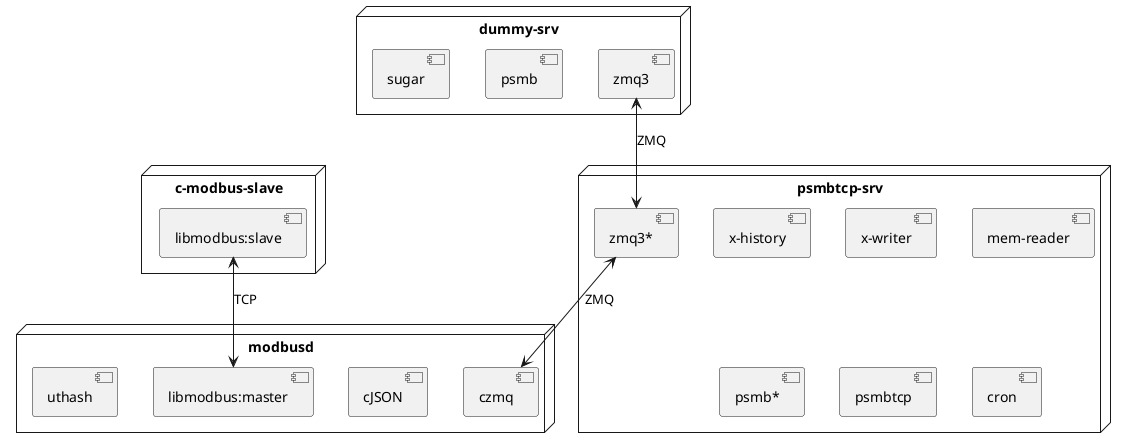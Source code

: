 @startuml

node dummy-srv{
    [zmq3]
    [psmb]
	[sugar]
}

node psmbtcp-srv{
    [zmq3*]
	[x-history]
    [x-writer]
    [mem-reader]
    [psmb*]
    [psmbtcp]
	[cron]
}

node modbusd {
	[libmodbus:master]
	[cJSON]
    [czmq]
	[uthash]
}

node c-modbus-slave{
	[libmodbus:slave]
}

'left to right direction

[zmq3] <--> [zmq3*]: ZMQ
[zmq3*] <--> [czmq]: ZMQ
[libmodbus:slave]<-->[libmodbus:master]  : TCP

@enduml